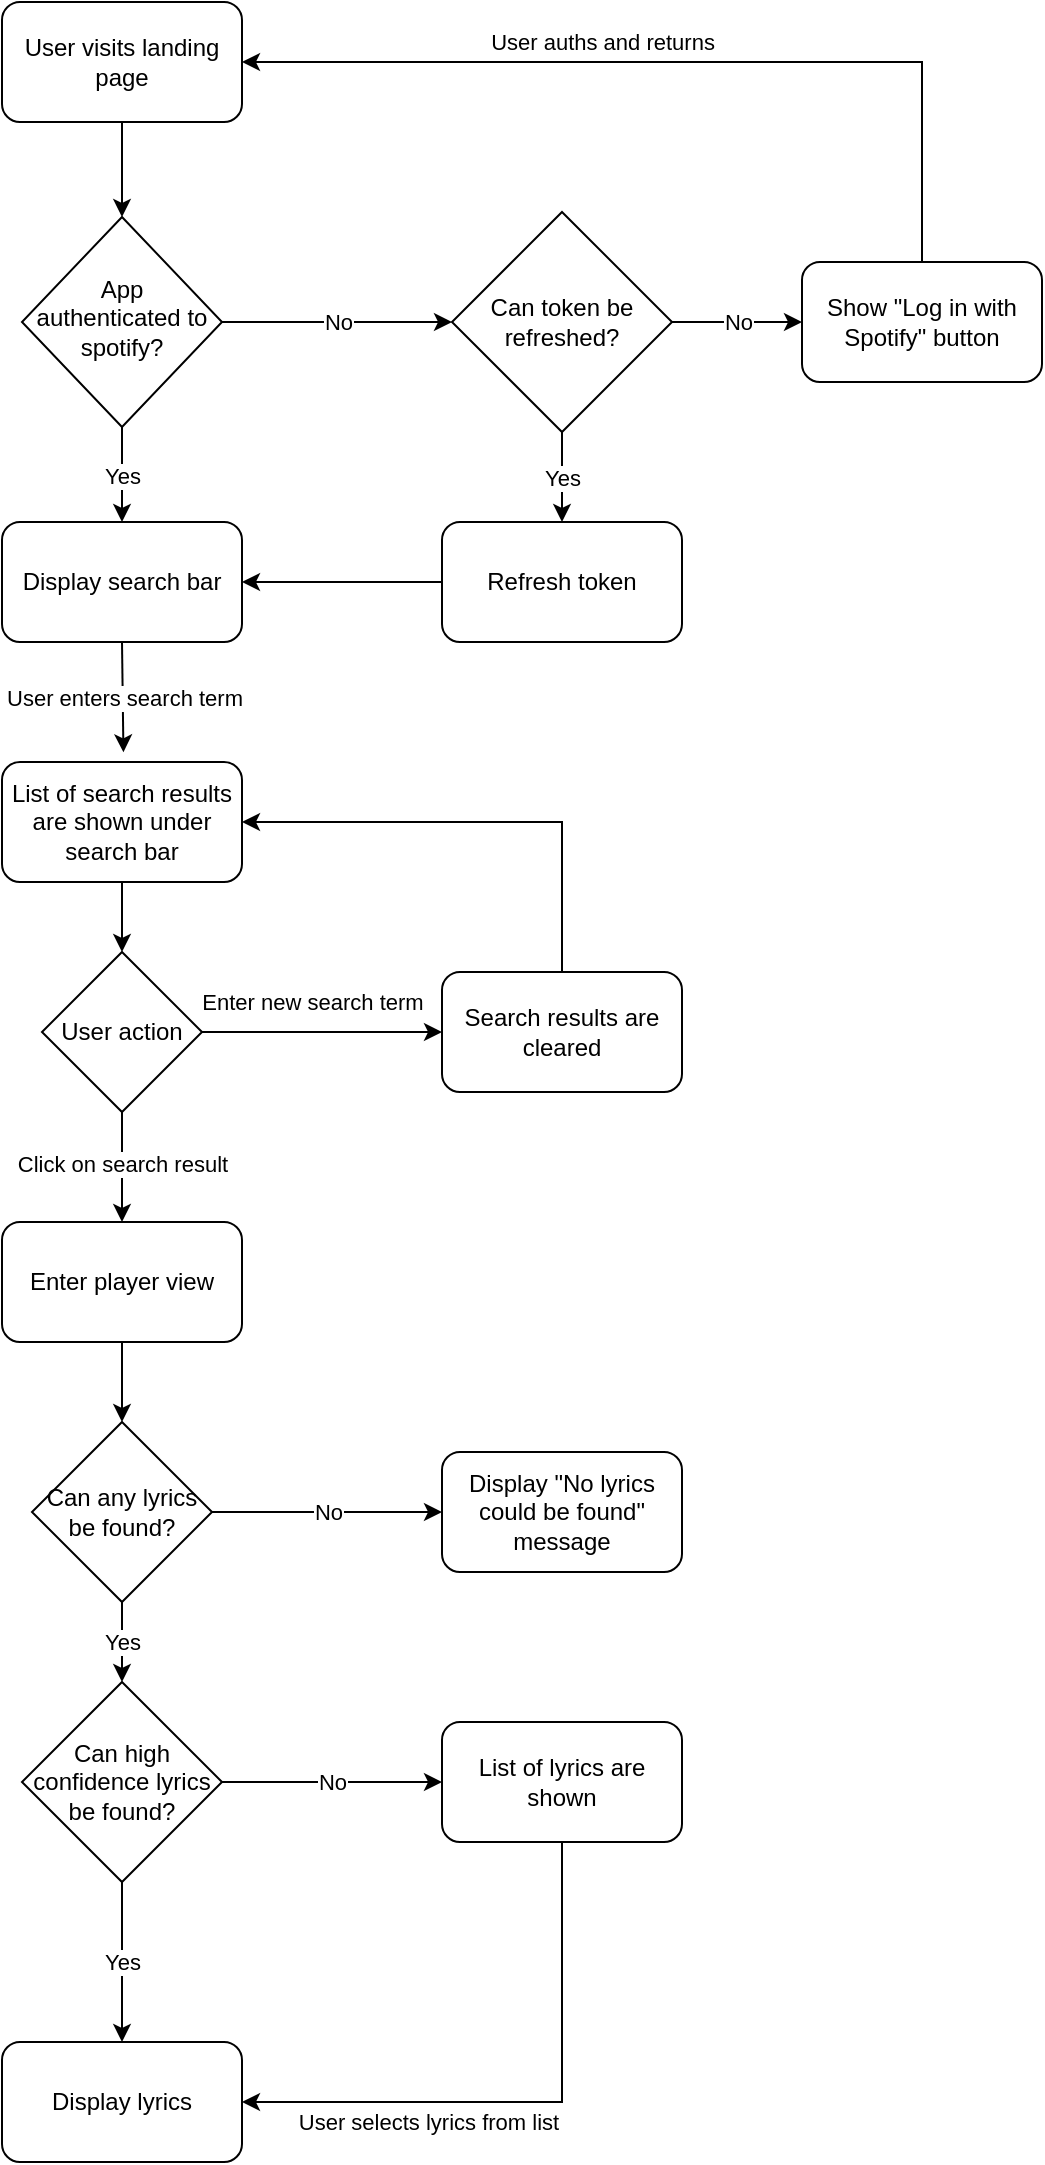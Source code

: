 <mxfile version="21.6.5" type="device">
  <diagram id="C5RBs43oDa-KdzZeNtuy" name="Page-1">
    <mxGraphModel dx="1296" dy="849" grid="1" gridSize="10" guides="1" tooltips="1" connect="1" arrows="1" fold="1" page="1" pageScale="1" pageWidth="583" pageHeight="827" math="0" shadow="0">
      <root>
        <mxCell id="WIyWlLk6GJQsqaUBKTNV-0" />
        <mxCell id="WIyWlLk6GJQsqaUBKTNV-1" parent="WIyWlLk6GJQsqaUBKTNV-0" />
        <mxCell id="e4FmAfPnWQSE5tdQ6e0m-0" value="User visits landing page" style="rounded=1;whiteSpace=wrap;html=1;" vertex="1" parent="WIyWlLk6GJQsqaUBKTNV-1">
          <mxGeometry x="40" y="10" width="120" height="60" as="geometry" />
        </mxCell>
        <mxCell id="e4FmAfPnWQSE5tdQ6e0m-1" value="App authenticated to spotify?" style="rhombus;whiteSpace=wrap;html=1;shadow=0;fontFamily=Helvetica;fontSize=12;align=center;strokeWidth=1;spacing=6;spacingTop=-4;" vertex="1" parent="WIyWlLk6GJQsqaUBKTNV-1">
          <mxGeometry x="50" y="117.5" width="100" height="105" as="geometry" />
        </mxCell>
        <mxCell id="e4FmAfPnWQSE5tdQ6e0m-3" value="Show &quot;Log in with Spotify&quot; button" style="rounded=1;whiteSpace=wrap;html=1;" vertex="1" parent="WIyWlLk6GJQsqaUBKTNV-1">
          <mxGeometry x="440" y="140" width="120" height="60" as="geometry" />
        </mxCell>
        <mxCell id="e4FmAfPnWQSE5tdQ6e0m-5" value="" style="endArrow=classic;html=1;rounded=0;exitX=1;exitY=0.5;exitDx=0;exitDy=0;entryX=0;entryY=0.5;entryDx=0;entryDy=0;" edge="1" parent="WIyWlLk6GJQsqaUBKTNV-1" source="e4FmAfPnWQSE5tdQ6e0m-1" target="e4FmAfPnWQSE5tdQ6e0m-57">
          <mxGeometry relative="1" as="geometry">
            <mxPoint x="90" y="240" as="sourcePoint" />
            <mxPoint x="250" y="180" as="targetPoint" />
          </mxGeometry>
        </mxCell>
        <mxCell id="e4FmAfPnWQSE5tdQ6e0m-6" value="No" style="edgeLabel;resizable=0;html=1;align=center;verticalAlign=middle;" connectable="0" vertex="1" parent="e4FmAfPnWQSE5tdQ6e0m-5">
          <mxGeometry relative="1" as="geometry" />
        </mxCell>
        <mxCell id="e4FmAfPnWQSE5tdQ6e0m-7" value="" style="endArrow=classic;html=1;rounded=0;exitX=0.5;exitY=0;exitDx=0;exitDy=0;entryX=1;entryY=0.5;entryDx=0;entryDy=0;" edge="1" parent="WIyWlLk6GJQsqaUBKTNV-1" source="e4FmAfPnWQSE5tdQ6e0m-3" target="e4FmAfPnWQSE5tdQ6e0m-0">
          <mxGeometry relative="1" as="geometry">
            <mxPoint x="300" y="-10" as="sourcePoint" />
            <mxPoint x="400" y="-10" as="targetPoint" />
            <Array as="points">
              <mxPoint x="500" y="40" />
            </Array>
          </mxGeometry>
        </mxCell>
        <mxCell id="e4FmAfPnWQSE5tdQ6e0m-8" value="User auths and returns" style="edgeLabel;resizable=0;html=1;align=center;verticalAlign=middle;" connectable="0" vertex="1" parent="e4FmAfPnWQSE5tdQ6e0m-7">
          <mxGeometry relative="1" as="geometry">
            <mxPoint x="-40" y="-10" as="offset" />
          </mxGeometry>
        </mxCell>
        <mxCell id="e4FmAfPnWQSE5tdQ6e0m-11" value="" style="endArrow=classic;html=1;rounded=0;exitX=0.5;exitY=1;exitDx=0;exitDy=0;entryX=0.5;entryY=0;entryDx=0;entryDy=0;" edge="1" parent="WIyWlLk6GJQsqaUBKTNV-1" source="e4FmAfPnWQSE5tdQ6e0m-0" target="e4FmAfPnWQSE5tdQ6e0m-1">
          <mxGeometry width="50" height="50" relative="1" as="geometry">
            <mxPoint x="140" y="140" as="sourcePoint" />
            <mxPoint x="190" y="90" as="targetPoint" />
          </mxGeometry>
        </mxCell>
        <mxCell id="e4FmAfPnWQSE5tdQ6e0m-12" value="" style="endArrow=classic;html=1;rounded=0;exitX=0.5;exitY=1;exitDx=0;exitDy=0;entryX=0.5;entryY=0;entryDx=0;entryDy=0;" edge="1" parent="WIyWlLk6GJQsqaUBKTNV-1" source="e4FmAfPnWQSE5tdQ6e0m-1" target="e4FmAfPnWQSE5tdQ6e0m-14">
          <mxGeometry relative="1" as="geometry">
            <mxPoint x="110" y="250" as="sourcePoint" />
            <mxPoint x="100" y="290" as="targetPoint" />
          </mxGeometry>
        </mxCell>
        <mxCell id="e4FmAfPnWQSE5tdQ6e0m-13" value="Yes" style="edgeLabel;resizable=0;html=1;align=center;verticalAlign=middle;" connectable="0" vertex="1" parent="e4FmAfPnWQSE5tdQ6e0m-12">
          <mxGeometry relative="1" as="geometry" />
        </mxCell>
        <mxCell id="e4FmAfPnWQSE5tdQ6e0m-14" value="Display search bar" style="rounded=1;whiteSpace=wrap;html=1;" vertex="1" parent="WIyWlLk6GJQsqaUBKTNV-1">
          <mxGeometry x="40" y="270" width="120" height="60" as="geometry" />
        </mxCell>
        <mxCell id="e4FmAfPnWQSE5tdQ6e0m-19" value="List of search results are shown under search bar" style="rounded=1;whiteSpace=wrap;html=1;" vertex="1" parent="WIyWlLk6GJQsqaUBKTNV-1">
          <mxGeometry x="40" y="390" width="120" height="60" as="geometry" />
        </mxCell>
        <mxCell id="e4FmAfPnWQSE5tdQ6e0m-21" value="User action" style="rhombus;whiteSpace=wrap;html=1;" vertex="1" parent="WIyWlLk6GJQsqaUBKTNV-1">
          <mxGeometry x="60" y="485" width="80" height="80" as="geometry" />
        </mxCell>
        <mxCell id="e4FmAfPnWQSE5tdQ6e0m-22" value="" style="endArrow=classic;html=1;rounded=0;exitX=1;exitY=0.5;exitDx=0;exitDy=0;entryX=0;entryY=0.5;entryDx=0;entryDy=0;" edge="1" parent="WIyWlLk6GJQsqaUBKTNV-1" source="e4FmAfPnWQSE5tdQ6e0m-21" target="e4FmAfPnWQSE5tdQ6e0m-25">
          <mxGeometry relative="1" as="geometry">
            <mxPoint x="190" y="530" as="sourcePoint" />
            <mxPoint x="280" y="525" as="targetPoint" />
          </mxGeometry>
        </mxCell>
        <mxCell id="e4FmAfPnWQSE5tdQ6e0m-23" value="Enter new search term" style="edgeLabel;resizable=0;html=1;align=center;verticalAlign=middle;" connectable="0" vertex="1" parent="e4FmAfPnWQSE5tdQ6e0m-22">
          <mxGeometry relative="1" as="geometry">
            <mxPoint x="-5" y="-15" as="offset" />
          </mxGeometry>
        </mxCell>
        <mxCell id="e4FmAfPnWQSE5tdQ6e0m-25" value="Search results are cleared" style="rounded=1;whiteSpace=wrap;html=1;" vertex="1" parent="WIyWlLk6GJQsqaUBKTNV-1">
          <mxGeometry x="260" y="495" width="120" height="60" as="geometry" />
        </mxCell>
        <mxCell id="e4FmAfPnWQSE5tdQ6e0m-26" value="" style="endArrow=classic;html=1;rounded=0;exitX=0.5;exitY=0;exitDx=0;exitDy=0;entryX=1;entryY=0.5;entryDx=0;entryDy=0;" edge="1" parent="WIyWlLk6GJQsqaUBKTNV-1" source="e4FmAfPnWQSE5tdQ6e0m-25" target="e4FmAfPnWQSE5tdQ6e0m-19">
          <mxGeometry width="50" height="50" relative="1" as="geometry">
            <mxPoint x="270" y="410" as="sourcePoint" />
            <mxPoint x="320" y="360" as="targetPoint" />
            <Array as="points">
              <mxPoint x="320" y="420" />
            </Array>
          </mxGeometry>
        </mxCell>
        <mxCell id="e4FmAfPnWQSE5tdQ6e0m-27" value="" style="endArrow=classic;html=1;rounded=0;exitX=0.5;exitY=1;exitDx=0;exitDy=0;entryX=0.5;entryY=0;entryDx=0;entryDy=0;" edge="1" parent="WIyWlLk6GJQsqaUBKTNV-1" source="e4FmAfPnWQSE5tdQ6e0m-19" target="e4FmAfPnWQSE5tdQ6e0m-21">
          <mxGeometry width="50" height="50" relative="1" as="geometry">
            <mxPoint x="-10" y="540" as="sourcePoint" />
            <mxPoint x="40" y="490" as="targetPoint" />
          </mxGeometry>
        </mxCell>
        <mxCell id="e4FmAfPnWQSE5tdQ6e0m-29" value="" style="endArrow=classic;html=1;rounded=0;exitX=0.5;exitY=1;exitDx=0;exitDy=0;entryX=0.5;entryY=0;entryDx=0;entryDy=0;" edge="1" parent="WIyWlLk6GJQsqaUBKTNV-1" source="e4FmAfPnWQSE5tdQ6e0m-21" target="e4FmAfPnWQSE5tdQ6e0m-31">
          <mxGeometry relative="1" as="geometry">
            <mxPoint x="120" y="570" as="sourcePoint" />
            <mxPoint x="100" y="620" as="targetPoint" />
          </mxGeometry>
        </mxCell>
        <mxCell id="e4FmAfPnWQSE5tdQ6e0m-30" value="Click on search result" style="edgeLabel;resizable=0;html=1;align=center;verticalAlign=middle;" connectable="0" vertex="1" parent="e4FmAfPnWQSE5tdQ6e0m-29">
          <mxGeometry relative="1" as="geometry">
            <mxPoint y="-2" as="offset" />
          </mxGeometry>
        </mxCell>
        <mxCell id="e4FmAfPnWQSE5tdQ6e0m-31" value="Enter player view" style="rounded=1;whiteSpace=wrap;html=1;" vertex="1" parent="WIyWlLk6GJQsqaUBKTNV-1">
          <mxGeometry x="40" y="620" width="120" height="60" as="geometry" />
        </mxCell>
        <mxCell id="e4FmAfPnWQSE5tdQ6e0m-37" value="Can high confidence lyrics be found?" style="rhombus;whiteSpace=wrap;html=1;" vertex="1" parent="WIyWlLk6GJQsqaUBKTNV-1">
          <mxGeometry x="50" y="850" width="100" height="100" as="geometry" />
        </mxCell>
        <mxCell id="e4FmAfPnWQSE5tdQ6e0m-40" value="Can any lyrics be found?" style="rhombus;whiteSpace=wrap;html=1;" vertex="1" parent="WIyWlLk6GJQsqaUBKTNV-1">
          <mxGeometry x="55" y="720" width="90" height="90" as="geometry" />
        </mxCell>
        <mxCell id="e4FmAfPnWQSE5tdQ6e0m-41" value="" style="endArrow=classic;html=1;rounded=0;exitX=0.5;exitY=1;exitDx=0;exitDy=0;entryX=0.5;entryY=0;entryDx=0;entryDy=0;" edge="1" parent="WIyWlLk6GJQsqaUBKTNV-1" source="e4FmAfPnWQSE5tdQ6e0m-31" target="e4FmAfPnWQSE5tdQ6e0m-40">
          <mxGeometry width="50" height="50" relative="1" as="geometry">
            <mxPoint x="250" y="740" as="sourcePoint" />
            <mxPoint x="300" y="690" as="targetPoint" />
          </mxGeometry>
        </mxCell>
        <mxCell id="e4FmAfPnWQSE5tdQ6e0m-42" value="" style="endArrow=classic;html=1;rounded=0;exitX=0.5;exitY=1;exitDx=0;exitDy=0;entryX=0.5;entryY=0;entryDx=0;entryDy=0;" edge="1" parent="WIyWlLk6GJQsqaUBKTNV-1" source="e4FmAfPnWQSE5tdQ6e0m-40" target="e4FmAfPnWQSE5tdQ6e0m-37">
          <mxGeometry relative="1" as="geometry">
            <mxPoint x="200" y="810" as="sourcePoint" />
            <mxPoint x="300" y="810" as="targetPoint" />
          </mxGeometry>
        </mxCell>
        <mxCell id="e4FmAfPnWQSE5tdQ6e0m-43" value="Yes" style="edgeLabel;resizable=0;html=1;align=center;verticalAlign=middle;" connectable="0" vertex="1" parent="e4FmAfPnWQSE5tdQ6e0m-42">
          <mxGeometry relative="1" as="geometry" />
        </mxCell>
        <mxCell id="e4FmAfPnWQSE5tdQ6e0m-44" value="" style="endArrow=classic;html=1;rounded=0;exitX=1;exitY=0.5;exitDx=0;exitDy=0;entryX=0;entryY=0.5;entryDx=0;entryDy=0;" edge="1" parent="WIyWlLk6GJQsqaUBKTNV-1" source="e4FmAfPnWQSE5tdQ6e0m-40" target="e4FmAfPnWQSE5tdQ6e0m-46">
          <mxGeometry relative="1" as="geometry">
            <mxPoint x="170" y="770" as="sourcePoint" />
            <mxPoint x="230" y="765" as="targetPoint" />
          </mxGeometry>
        </mxCell>
        <mxCell id="e4FmAfPnWQSE5tdQ6e0m-45" value="No" style="edgeLabel;resizable=0;html=1;align=center;verticalAlign=middle;" connectable="0" vertex="1" parent="e4FmAfPnWQSE5tdQ6e0m-44">
          <mxGeometry relative="1" as="geometry" />
        </mxCell>
        <mxCell id="e4FmAfPnWQSE5tdQ6e0m-46" value="Display &quot;No lyrics could be found&quot; message" style="rounded=1;whiteSpace=wrap;html=1;" vertex="1" parent="WIyWlLk6GJQsqaUBKTNV-1">
          <mxGeometry x="260" y="735" width="120" height="60" as="geometry" />
        </mxCell>
        <mxCell id="e4FmAfPnWQSE5tdQ6e0m-47" value="" style="endArrow=classic;html=1;rounded=0;exitX=1;exitY=0.5;exitDx=0;exitDy=0;entryX=0;entryY=0.5;entryDx=0;entryDy=0;" edge="1" parent="WIyWlLk6GJQsqaUBKTNV-1" source="e4FmAfPnWQSE5tdQ6e0m-37" target="e4FmAfPnWQSE5tdQ6e0m-51">
          <mxGeometry relative="1" as="geometry">
            <mxPoint x="180" y="890" as="sourcePoint" />
            <mxPoint x="280" y="890" as="targetPoint" />
          </mxGeometry>
        </mxCell>
        <mxCell id="e4FmAfPnWQSE5tdQ6e0m-48" value="No" style="edgeLabel;resizable=0;html=1;align=center;verticalAlign=middle;" connectable="0" vertex="1" parent="e4FmAfPnWQSE5tdQ6e0m-47">
          <mxGeometry relative="1" as="geometry" />
        </mxCell>
        <mxCell id="e4FmAfPnWQSE5tdQ6e0m-49" value="" style="endArrow=classic;html=1;rounded=0;exitX=0.5;exitY=1;exitDx=0;exitDy=0;entryX=0.5;entryY=0;entryDx=0;entryDy=0;" edge="1" parent="WIyWlLk6GJQsqaUBKTNV-1" source="e4FmAfPnWQSE5tdQ6e0m-37" target="e4FmAfPnWQSE5tdQ6e0m-52">
          <mxGeometry relative="1" as="geometry">
            <mxPoint x="140" y="980" as="sourcePoint" />
            <mxPoint x="240" y="980" as="targetPoint" />
          </mxGeometry>
        </mxCell>
        <mxCell id="e4FmAfPnWQSE5tdQ6e0m-50" value="Yes" style="edgeLabel;resizable=0;html=1;align=center;verticalAlign=middle;" connectable="0" vertex="1" parent="e4FmAfPnWQSE5tdQ6e0m-49">
          <mxGeometry relative="1" as="geometry" />
        </mxCell>
        <mxCell id="e4FmAfPnWQSE5tdQ6e0m-51" value="List of lyrics are shown" style="rounded=1;whiteSpace=wrap;html=1;" vertex="1" parent="WIyWlLk6GJQsqaUBKTNV-1">
          <mxGeometry x="260" y="870" width="120" height="60" as="geometry" />
        </mxCell>
        <mxCell id="e4FmAfPnWQSE5tdQ6e0m-52" value="Display lyrics" style="rounded=1;whiteSpace=wrap;html=1;" vertex="1" parent="WIyWlLk6GJQsqaUBKTNV-1">
          <mxGeometry x="40" y="1030" width="120" height="60" as="geometry" />
        </mxCell>
        <mxCell id="e4FmAfPnWQSE5tdQ6e0m-53" value="" style="endArrow=classic;html=1;rounded=0;exitX=0.5;exitY=1;exitDx=0;exitDy=0;entryX=1;entryY=0.5;entryDx=0;entryDy=0;" edge="1" parent="WIyWlLk6GJQsqaUBKTNV-1" source="e4FmAfPnWQSE5tdQ6e0m-51" target="e4FmAfPnWQSE5tdQ6e0m-52">
          <mxGeometry relative="1" as="geometry">
            <mxPoint x="230" y="1030" as="sourcePoint" />
            <mxPoint x="330" y="1030" as="targetPoint" />
            <Array as="points">
              <mxPoint x="320" y="1060" />
            </Array>
          </mxGeometry>
        </mxCell>
        <mxCell id="e4FmAfPnWQSE5tdQ6e0m-54" value="User selects lyrics from list" style="edgeLabel;resizable=0;html=1;align=center;verticalAlign=middle;" connectable="0" vertex="1" parent="e4FmAfPnWQSE5tdQ6e0m-53">
          <mxGeometry relative="1" as="geometry">
            <mxPoint x="-52" y="10" as="offset" />
          </mxGeometry>
        </mxCell>
        <mxCell id="e4FmAfPnWQSE5tdQ6e0m-55" value="" style="endArrow=classic;html=1;rounded=0;exitX=0.5;exitY=1;exitDx=0;exitDy=0;entryX=0.506;entryY=-0.081;entryDx=0;entryDy=0;entryPerimeter=0;" edge="1" parent="WIyWlLk6GJQsqaUBKTNV-1" source="e4FmAfPnWQSE5tdQ6e0m-14" target="e4FmAfPnWQSE5tdQ6e0m-19">
          <mxGeometry relative="1" as="geometry">
            <mxPoint x="160" y="370" as="sourcePoint" />
            <mxPoint x="260" y="370" as="targetPoint" />
          </mxGeometry>
        </mxCell>
        <mxCell id="e4FmAfPnWQSE5tdQ6e0m-56" value="User enters search term" style="edgeLabel;resizable=0;html=1;align=center;verticalAlign=middle;" connectable="0" vertex="1" parent="e4FmAfPnWQSE5tdQ6e0m-55">
          <mxGeometry relative="1" as="geometry" />
        </mxCell>
        <mxCell id="e4FmAfPnWQSE5tdQ6e0m-57" value="Can token be refreshed?" style="rhombus;whiteSpace=wrap;html=1;" vertex="1" parent="WIyWlLk6GJQsqaUBKTNV-1">
          <mxGeometry x="265" y="115" width="110" height="110" as="geometry" />
        </mxCell>
        <mxCell id="e4FmAfPnWQSE5tdQ6e0m-60" value="" style="edgeStyle=orthogonalEdgeStyle;rounded=0;orthogonalLoop=1;jettySize=auto;html=1;" edge="1" parent="WIyWlLk6GJQsqaUBKTNV-1" source="e4FmAfPnWQSE5tdQ6e0m-58" target="e4FmAfPnWQSE5tdQ6e0m-14">
          <mxGeometry relative="1" as="geometry" />
        </mxCell>
        <mxCell id="e4FmAfPnWQSE5tdQ6e0m-58" value="Refresh token" style="rounded=1;whiteSpace=wrap;html=1;" vertex="1" parent="WIyWlLk6GJQsqaUBKTNV-1">
          <mxGeometry x="260" y="270" width="120" height="60" as="geometry" />
        </mxCell>
        <mxCell id="e4FmAfPnWQSE5tdQ6e0m-61" value="" style="endArrow=classic;html=1;rounded=0;exitX=1;exitY=0.5;exitDx=0;exitDy=0;entryX=0;entryY=0.5;entryDx=0;entryDy=0;" edge="1" parent="WIyWlLk6GJQsqaUBKTNV-1" source="e4FmAfPnWQSE5tdQ6e0m-57" target="e4FmAfPnWQSE5tdQ6e0m-3">
          <mxGeometry relative="1" as="geometry">
            <mxPoint x="410" y="240" as="sourcePoint" />
            <mxPoint x="510" y="240" as="targetPoint" />
          </mxGeometry>
        </mxCell>
        <mxCell id="e4FmAfPnWQSE5tdQ6e0m-62" value="No" style="edgeLabel;resizable=0;html=1;align=center;verticalAlign=middle;" connectable="0" vertex="1" parent="e4FmAfPnWQSE5tdQ6e0m-61">
          <mxGeometry relative="1" as="geometry" />
        </mxCell>
        <mxCell id="e4FmAfPnWQSE5tdQ6e0m-63" value="" style="endArrow=classic;html=1;rounded=0;exitX=0.5;exitY=1;exitDx=0;exitDy=0;entryX=0.5;entryY=0;entryDx=0;entryDy=0;" edge="1" parent="WIyWlLk6GJQsqaUBKTNV-1" source="e4FmAfPnWQSE5tdQ6e0m-57" target="e4FmAfPnWQSE5tdQ6e0m-58">
          <mxGeometry relative="1" as="geometry">
            <mxPoint x="410" y="240" as="sourcePoint" />
            <mxPoint x="510" y="240" as="targetPoint" />
          </mxGeometry>
        </mxCell>
        <mxCell id="e4FmAfPnWQSE5tdQ6e0m-64" value="Yes" style="edgeLabel;resizable=0;html=1;align=center;verticalAlign=middle;" connectable="0" vertex="1" parent="e4FmAfPnWQSE5tdQ6e0m-63">
          <mxGeometry relative="1" as="geometry" />
        </mxCell>
      </root>
    </mxGraphModel>
  </diagram>
</mxfile>
